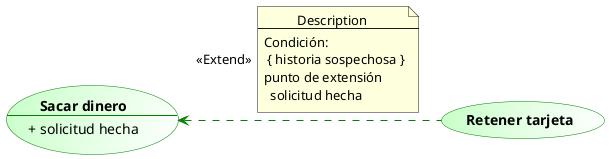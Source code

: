 @startuml

usecase SD as "**Sacar dinero**
--
+ solicitud hecha"

usecase RT as "**Retener tarjeta**
"

SD <. RT #green : <<Extend>>

skinparam usecase {
    backgroundcolor technology/white
    bordercolor green
}

note right of link
          Description
--
Condición:
 { historia sospechosa }
punto de extensión
  solicitud hecha
end note

@enduml